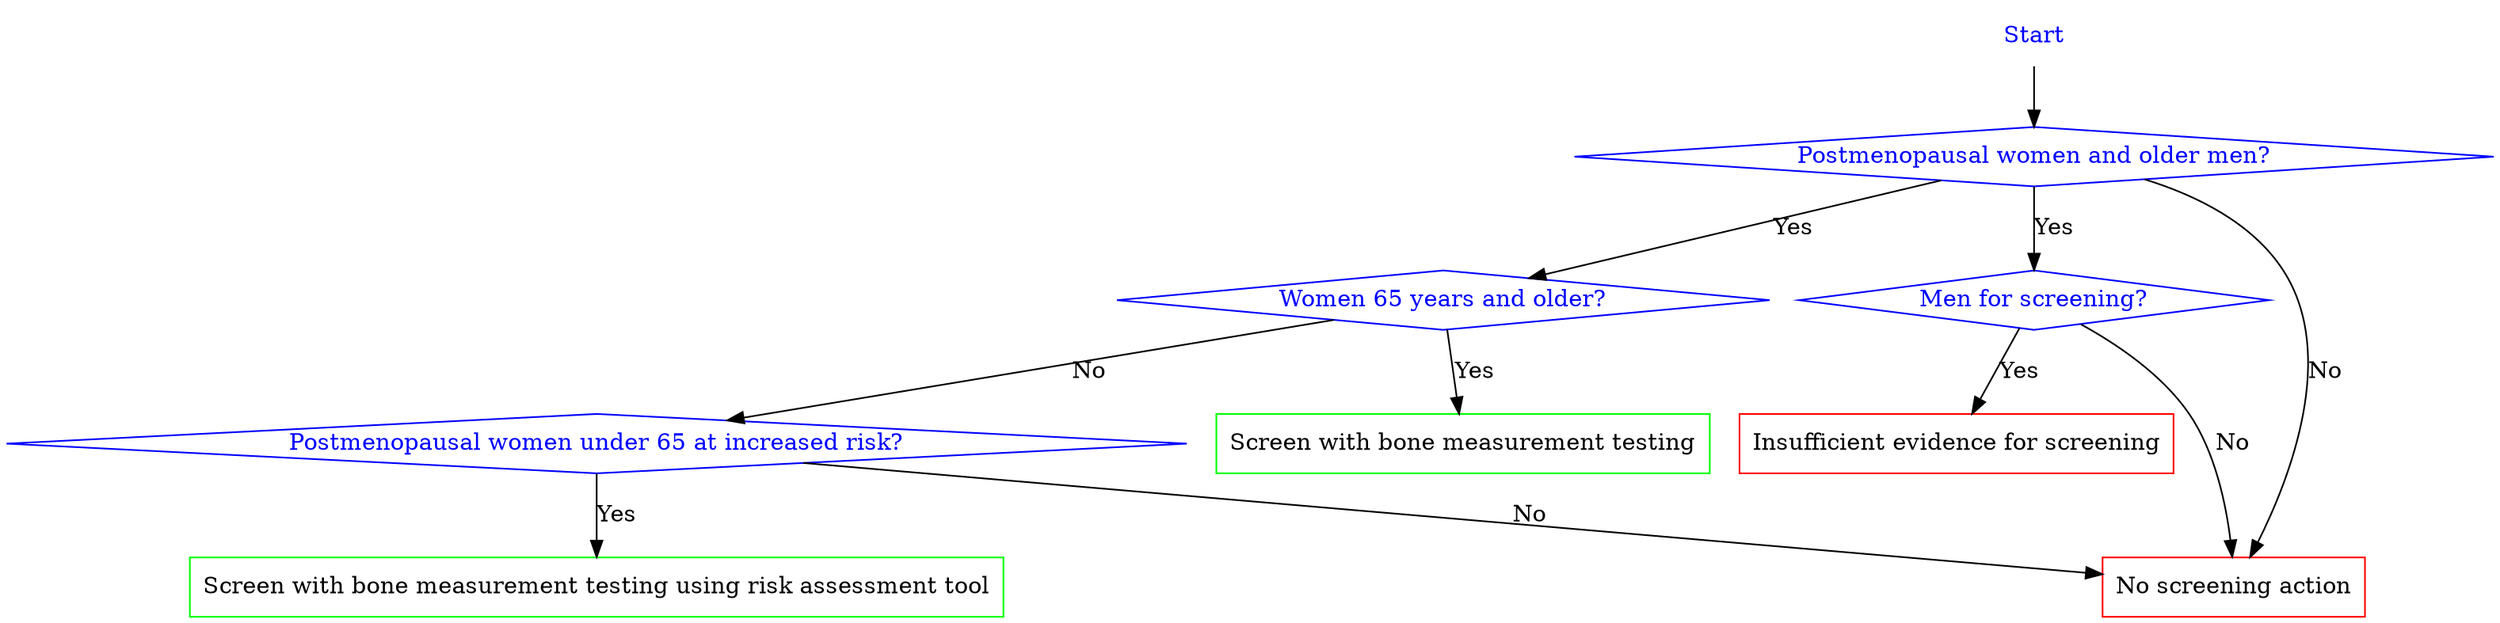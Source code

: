 digraph G {
    rankdir=TB
    node [shape=diamond, color=blue, fontcolor=blue];

    start [shape=plaintext, label="Start"];
    postmenopausal_women_and_men [shape=diamond, label="Postmenopausal women and older men?"];
    women_65_and_older [shape=diamond, label="Women 65 years and older?"];
    postmenopausal_women_under_65 [shape=diamond, label="Postmenopausal women under 65 at increased risk?"];
    men_screening [shape=diamond, label="Men for screening?"];
    
    screening_women_65_plus [shape=rectangle, color=green, fontcolor=black, label="Screen with bone measurement testing"];
    screening_postmenopausal_women_risk [shape=rectangle, color=green, fontcolor=black, label="Screen with bone measurement testing using risk assessment tool"];
    no_screening_men [shape=rectangle, color=red, fontcolor=black, label="Insufficient evidence for screening"];
    no_action [shape=rectangle, color=red, fontcolor=black, label="No screening action"];

    start -> postmenopausal_women_and_men
    postmenopausal_women_and_men -> women_65_and_older [label="Yes"]
    postmenopausal_women_and_men -> no_action [label="No"]
    
    women_65_and_older -> screening_women_65_plus [label="Yes"]
    women_65_and_older -> postmenopausal_women_under_65 [label="No"]
    
    postmenopausal_women_under_65 -> screening_postmenopausal_women_risk [label="Yes"]
    postmenopausal_women_under_65 -> no_action [label="No"]
    
    postmenopausal_women_and_men -> men_screening [label="Yes"]
    men_screening -> no_screening_men [label="Yes"]
    men_screening -> no_action [label="No"]
}